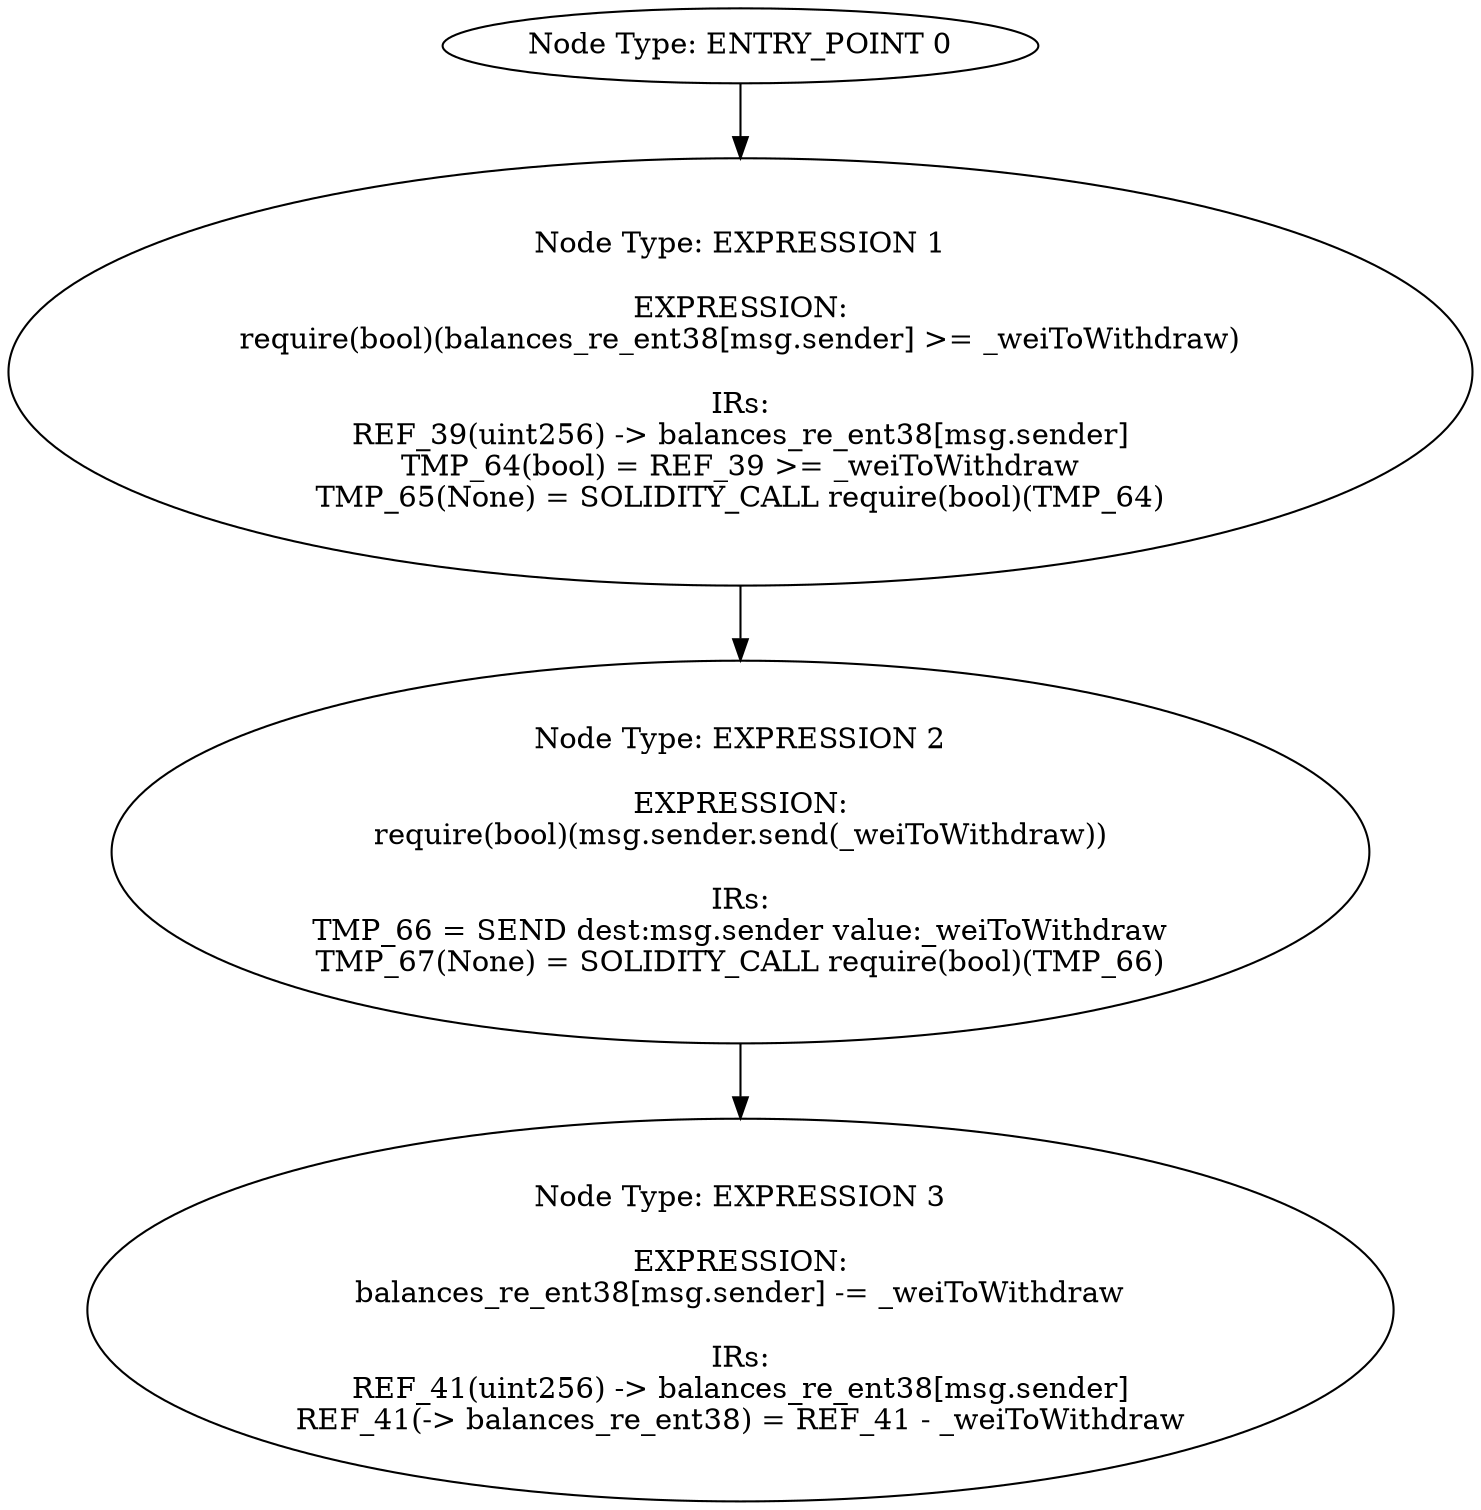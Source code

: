digraph{
0[label="Node Type: ENTRY_POINT 0
"];
0->1;
1[label="Node Type: EXPRESSION 1

EXPRESSION:
require(bool)(balances_re_ent38[msg.sender] >= _weiToWithdraw)

IRs:
REF_39(uint256) -> balances_re_ent38[msg.sender]
TMP_64(bool) = REF_39 >= _weiToWithdraw
TMP_65(None) = SOLIDITY_CALL require(bool)(TMP_64)"];
1->2;
2[label="Node Type: EXPRESSION 2

EXPRESSION:
require(bool)(msg.sender.send(_weiToWithdraw))

IRs:
TMP_66 = SEND dest:msg.sender value:_weiToWithdraw
TMP_67(None) = SOLIDITY_CALL require(bool)(TMP_66)"];
2->3;
3[label="Node Type: EXPRESSION 3

EXPRESSION:
balances_re_ent38[msg.sender] -= _weiToWithdraw

IRs:
REF_41(uint256) -> balances_re_ent38[msg.sender]
REF_41(-> balances_re_ent38) = REF_41 - _weiToWithdraw"];
}
